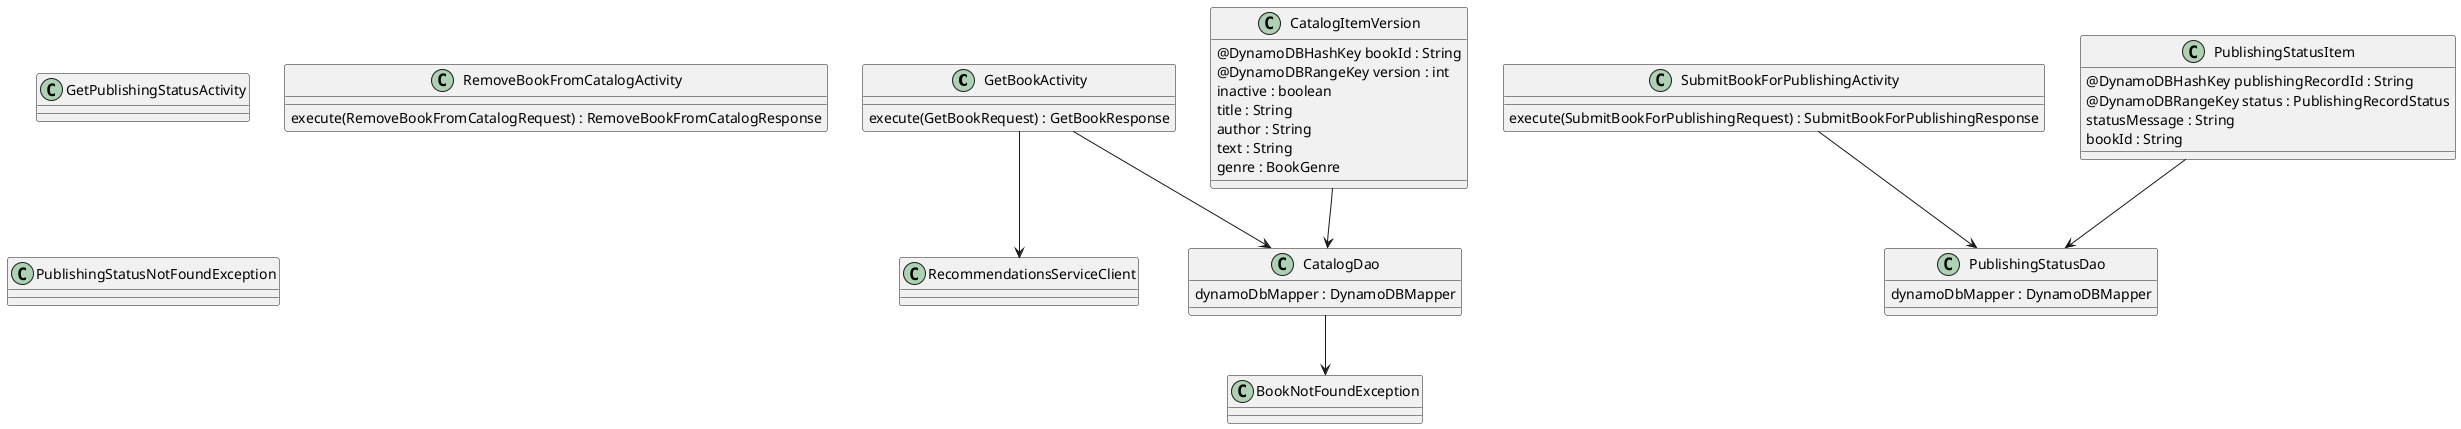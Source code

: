 @startuml
class GetBookActivity {
    execute(GetBookRequest) : GetBookResponse
}
class GetPublishingStatusActivity
class RemoveBookFromCatalogActivity {
    execute(RemoveBookFromCatalogRequest) : RemoveBookFromCatalogResponse
}
class SubmitBookForPublishingActivity {
    execute(SubmitBookForPublishingRequest) : SubmitBookForPublishingResponse
}
class RecommendationsServiceClient
class CatalogDao {
    dynamoDbMapper : DynamoDBMapper
}
class PublishingStatusDao {
    dynamoDbMapper : DynamoDBMapper
}
class CatalogItemVersion {
    @DynamoDBHashKey bookId : String
    @DynamoDBRangeKey version : int
    inactive : boolean
    title : String
    author : String
    text : String
    genre : BookGenre
}
class PublishingStatusItem {
    @DynamoDBHashKey publishingRecordId : String
    @DynamoDBRangeKey status : PublishingRecordStatus
    statusMessage : String
    bookId : String
}
class BookNotFoundException
class PublishingStatusNotFoundException

CatalogItemVersion --> CatalogDao
PublishingStatusItem --> PublishingStatusDao
CatalogDao --> BookNotFoundException
GetBookActivity --> CatalogDao
GetBookActivity --> RecommendationsServiceClient
SubmitBookForPublishingActivity --> PublishingStatusDao



@enduml
